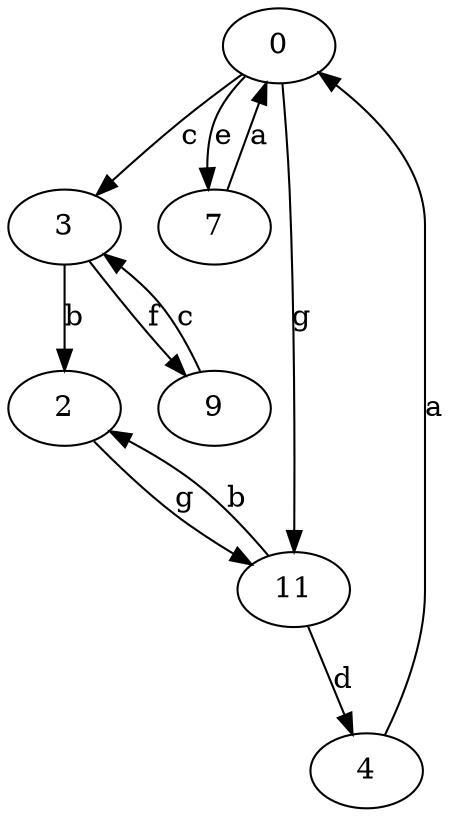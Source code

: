 strict digraph  {
0;
2;
3;
4;
7;
9;
11;
0 -> 3  [label=c];
0 -> 7  [label=e];
0 -> 11  [label=g];
2 -> 11  [label=g];
3 -> 2  [label=b];
3 -> 9  [label=f];
4 -> 0  [label=a];
7 -> 0  [label=a];
9 -> 3  [label=c];
11 -> 2  [label=b];
11 -> 4  [label=d];
}
